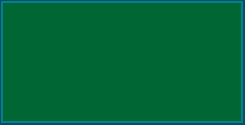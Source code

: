 <mxfile version="14.1.7" type="github">
  <diagram id="cqH-g5n6tbG-gCtTxMnF" name="Page-1">
    <mxGraphModel dx="946" dy="536" grid="0" gridSize="10" guides="1" tooltips="1" connect="1" arrows="1" fold="1" page="1" pageScale="1" pageWidth="827" pageHeight="1169" background="#114B5F" math="0" shadow="0">
      <root>
        <mxCell id="0" />
        <mxCell id="1" parent="0" />
        <mxCell id="_WqPi_9g9isWRKhqcp-5-1" value="" style="rounded=0;whiteSpace=wrap;html=1;strokeColor=#028090;fontColor=#E4FDE1;fillColor=#006633;" vertex="1" parent="1">
          <mxGeometry x="245" y="181" width="120" height="60" as="geometry" />
        </mxCell>
      </root>
    </mxGraphModel>
  </diagram>
</mxfile>
